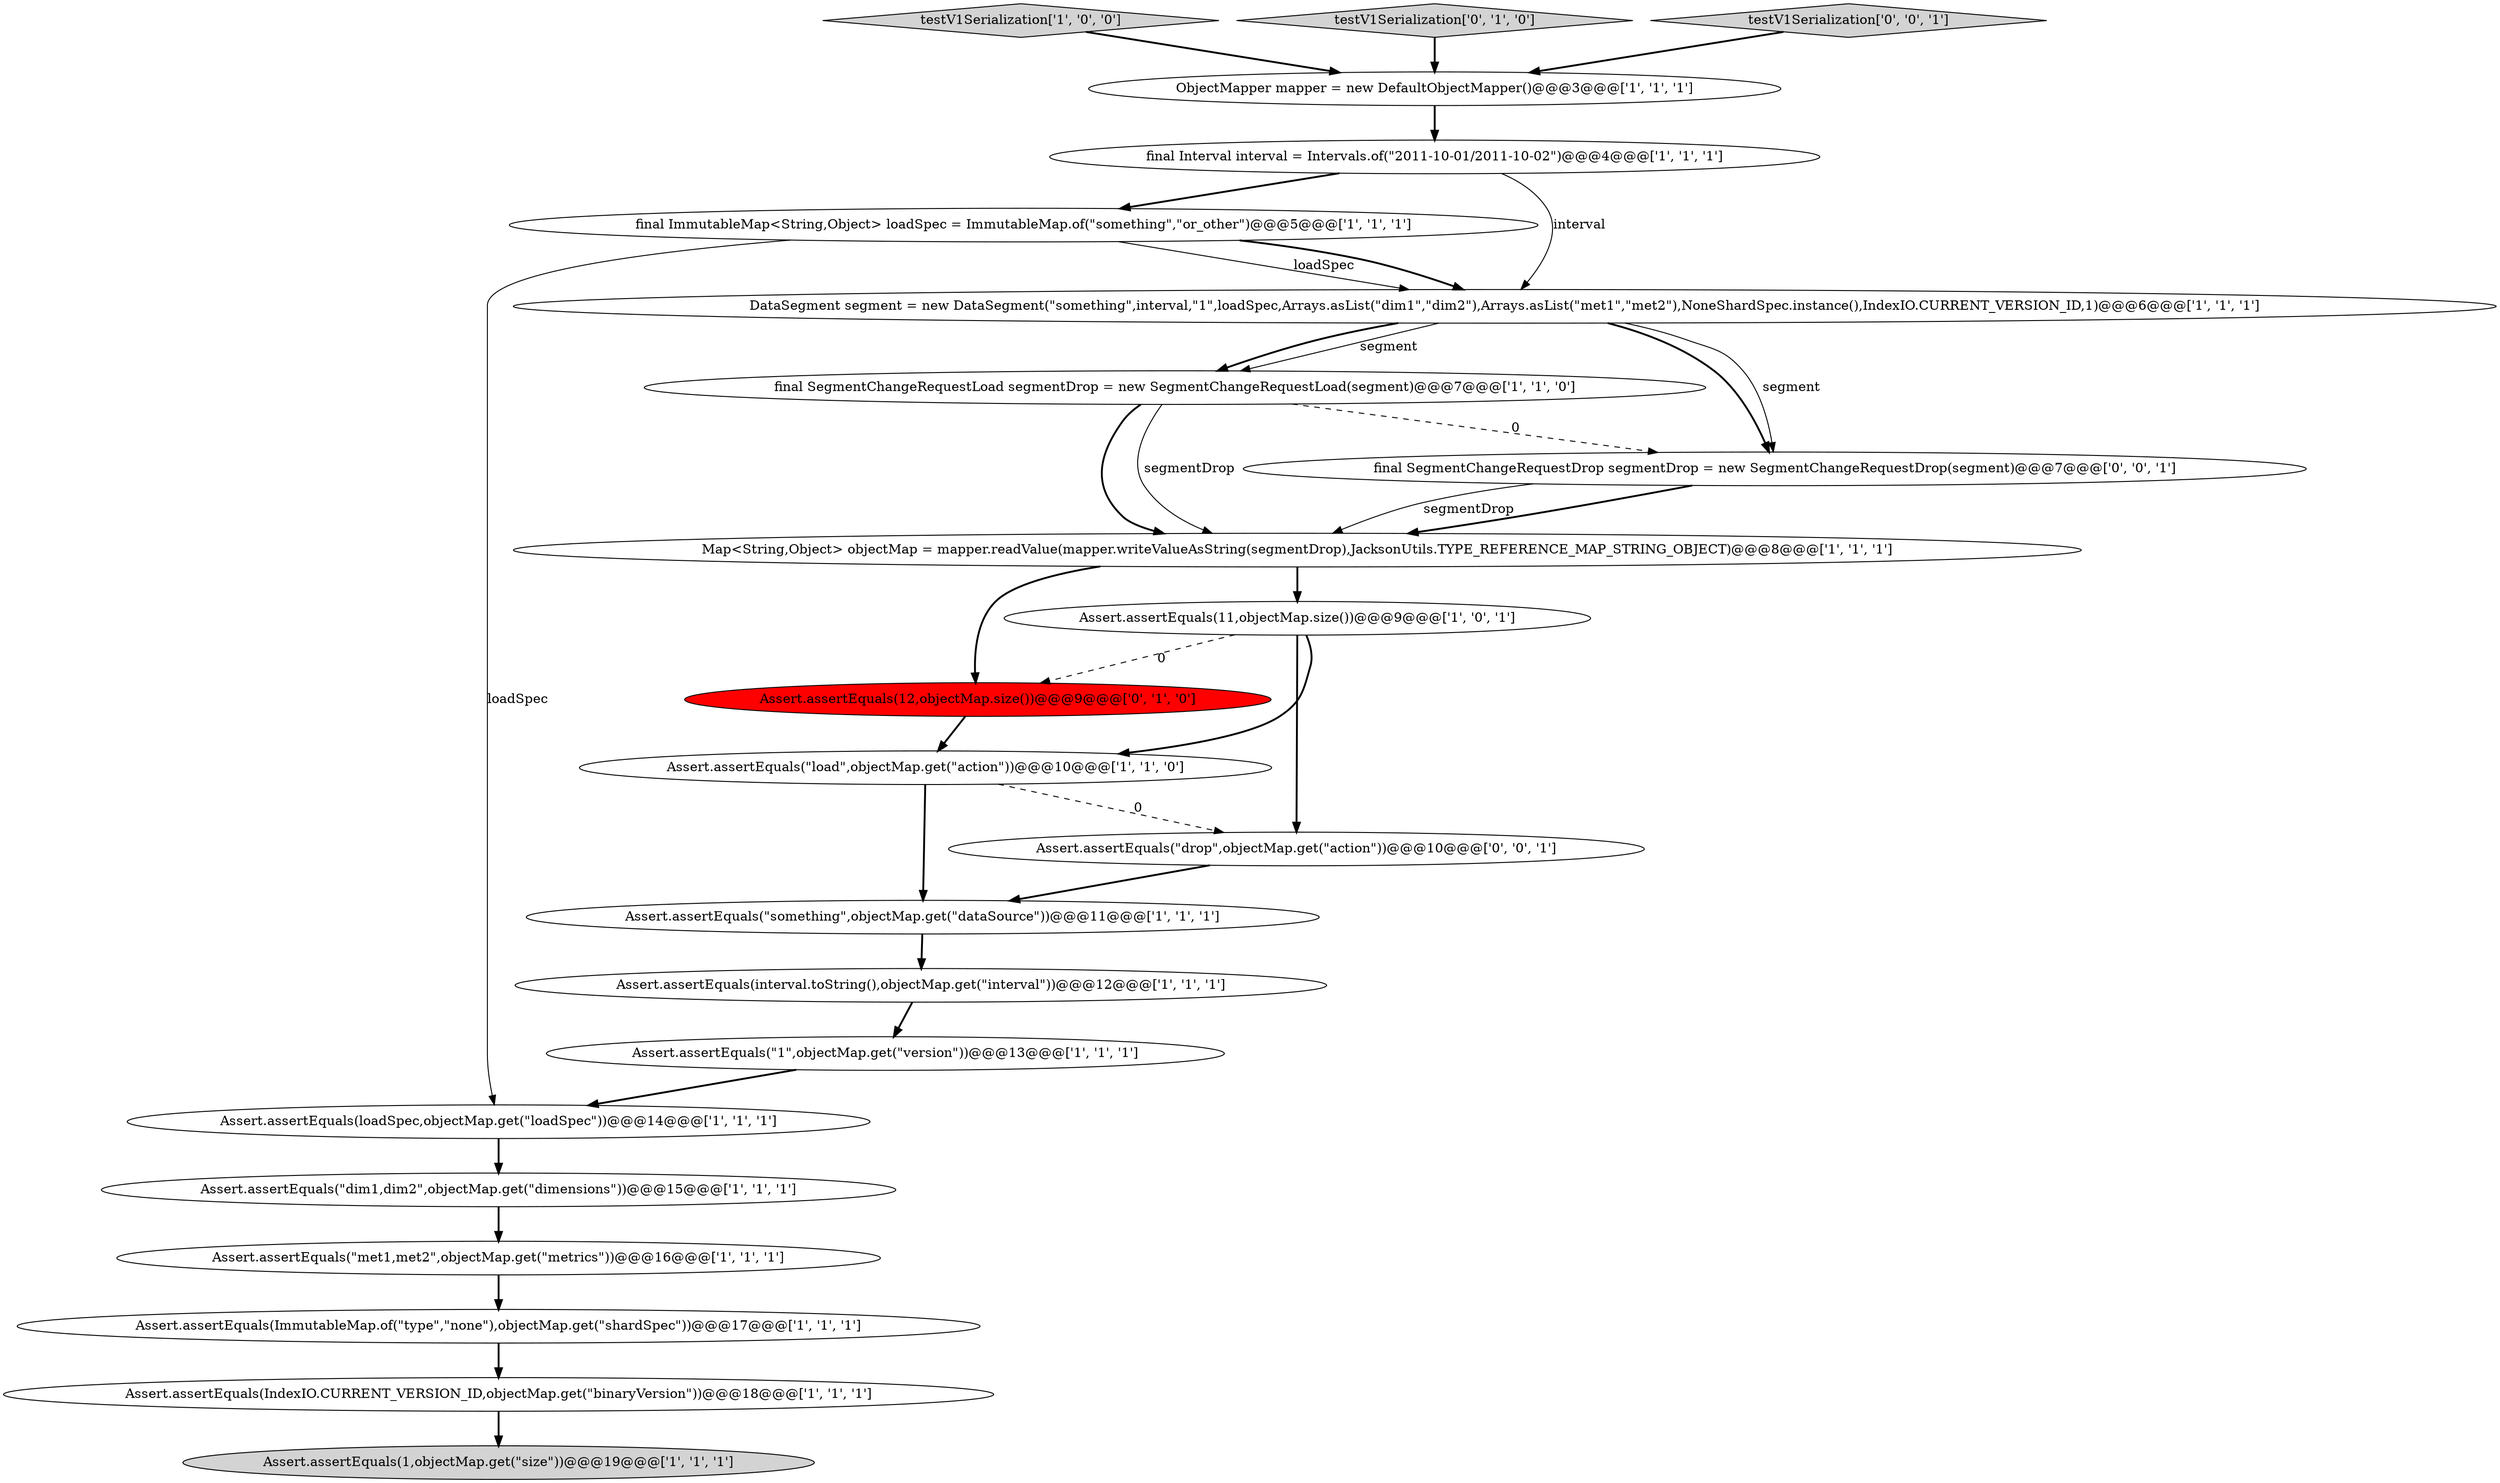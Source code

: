 digraph {
1 [style = filled, label = "ObjectMapper mapper = new DefaultObjectMapper()@@@3@@@['1', '1', '1']", fillcolor = white, shape = ellipse image = "AAA0AAABBB1BBB"];
13 [style = filled, label = "Assert.assertEquals(ImmutableMap.of(\"type\",\"none\"),objectMap.get(\"shardSpec\"))@@@17@@@['1', '1', '1']", fillcolor = white, shape = ellipse image = "AAA0AAABBB1BBB"];
0 [style = filled, label = "testV1Serialization['1', '0', '0']", fillcolor = lightgray, shape = diamond image = "AAA0AAABBB1BBB"];
16 [style = filled, label = "Assert.assertEquals(loadSpec,objectMap.get(\"loadSpec\"))@@@14@@@['1', '1', '1']", fillcolor = white, shape = ellipse image = "AAA0AAABBB1BBB"];
14 [style = filled, label = "Map<String,Object> objectMap = mapper.readValue(mapper.writeValueAsString(segmentDrop),JacksonUtils.TYPE_REFERENCE_MAP_STRING_OBJECT)@@@8@@@['1', '1', '1']", fillcolor = white, shape = ellipse image = "AAA0AAABBB1BBB"];
4 [style = filled, label = "Assert.assertEquals(\"dim1,dim2\",objectMap.get(\"dimensions\"))@@@15@@@['1', '1', '1']", fillcolor = white, shape = ellipse image = "AAA0AAABBB1BBB"];
7 [style = filled, label = "final SegmentChangeRequestLoad segmentDrop = new SegmentChangeRequestLoad(segment)@@@7@@@['1', '1', '0']", fillcolor = white, shape = ellipse image = "AAA0AAABBB1BBB"];
2 [style = filled, label = "Assert.assertEquals(IndexIO.CURRENT_VERSION_ID,objectMap.get(\"binaryVersion\"))@@@18@@@['1', '1', '1']", fillcolor = white, shape = ellipse image = "AAA0AAABBB1BBB"];
6 [style = filled, label = "DataSegment segment = new DataSegment(\"something\",interval,\"1\",loadSpec,Arrays.asList(\"dim1\",\"dim2\"),Arrays.asList(\"met1\",\"met2\"),NoneShardSpec.instance(),IndexIO.CURRENT_VERSION_ID,1)@@@6@@@['1', '1', '1']", fillcolor = white, shape = ellipse image = "AAA0AAABBB1BBB"];
21 [style = filled, label = "final SegmentChangeRequestDrop segmentDrop = new SegmentChangeRequestDrop(segment)@@@7@@@['0', '0', '1']", fillcolor = white, shape = ellipse image = "AAA0AAABBB3BBB"];
12 [style = filled, label = "final ImmutableMap<String,Object> loadSpec = ImmutableMap.of(\"something\",\"or_other\")@@@5@@@['1', '1', '1']", fillcolor = white, shape = ellipse image = "AAA0AAABBB1BBB"];
19 [style = filled, label = "testV1Serialization['0', '1', '0']", fillcolor = lightgray, shape = diamond image = "AAA0AAABBB2BBB"];
10 [style = filled, label = "Assert.assertEquals(\"met1,met2\",objectMap.get(\"metrics\"))@@@16@@@['1', '1', '1']", fillcolor = white, shape = ellipse image = "AAA0AAABBB1BBB"];
5 [style = filled, label = "Assert.assertEquals(1,objectMap.get(\"size\"))@@@19@@@['1', '1', '1']", fillcolor = lightgray, shape = ellipse image = "AAA0AAABBB1BBB"];
15 [style = filled, label = "Assert.assertEquals(11,objectMap.size())@@@9@@@['1', '0', '1']", fillcolor = white, shape = ellipse image = "AAA0AAABBB1BBB"];
3 [style = filled, label = "final Interval interval = Intervals.of(\"2011-10-01/2011-10-02\")@@@4@@@['1', '1', '1']", fillcolor = white, shape = ellipse image = "AAA0AAABBB1BBB"];
9 [style = filled, label = "Assert.assertEquals(\"something\",objectMap.get(\"dataSource\"))@@@11@@@['1', '1', '1']", fillcolor = white, shape = ellipse image = "AAA0AAABBB1BBB"];
11 [style = filled, label = "Assert.assertEquals(\"load\",objectMap.get(\"action\"))@@@10@@@['1', '1', '0']", fillcolor = white, shape = ellipse image = "AAA0AAABBB1BBB"];
18 [style = filled, label = "Assert.assertEquals(12,objectMap.size())@@@9@@@['0', '1', '0']", fillcolor = red, shape = ellipse image = "AAA1AAABBB2BBB"];
22 [style = filled, label = "testV1Serialization['0', '0', '1']", fillcolor = lightgray, shape = diamond image = "AAA0AAABBB3BBB"];
8 [style = filled, label = "Assert.assertEquals(interval.toString(),objectMap.get(\"interval\"))@@@12@@@['1', '1', '1']", fillcolor = white, shape = ellipse image = "AAA0AAABBB1BBB"];
17 [style = filled, label = "Assert.assertEquals(\"1\",objectMap.get(\"version\"))@@@13@@@['1', '1', '1']", fillcolor = white, shape = ellipse image = "AAA0AAABBB1BBB"];
20 [style = filled, label = "Assert.assertEquals(\"drop\",objectMap.get(\"action\"))@@@10@@@['0', '0', '1']", fillcolor = white, shape = ellipse image = "AAA0AAABBB3BBB"];
4->10 [style = bold, label=""];
12->6 [style = solid, label="loadSpec"];
7->21 [style = dashed, label="0"];
11->20 [style = dashed, label="0"];
20->9 [style = bold, label=""];
6->21 [style = bold, label=""];
18->11 [style = bold, label=""];
15->18 [style = dashed, label="0"];
1->3 [style = bold, label=""];
3->12 [style = bold, label=""];
11->9 [style = bold, label=""];
12->6 [style = bold, label=""];
9->8 [style = bold, label=""];
6->21 [style = solid, label="segment"];
7->14 [style = bold, label=""];
8->17 [style = bold, label=""];
19->1 [style = bold, label=""];
15->11 [style = bold, label=""];
10->13 [style = bold, label=""];
0->1 [style = bold, label=""];
15->20 [style = bold, label=""];
21->14 [style = bold, label=""];
14->18 [style = bold, label=""];
14->15 [style = bold, label=""];
6->7 [style = solid, label="segment"];
3->6 [style = solid, label="interval"];
22->1 [style = bold, label=""];
7->14 [style = solid, label="segmentDrop"];
12->16 [style = solid, label="loadSpec"];
16->4 [style = bold, label=""];
6->7 [style = bold, label=""];
21->14 [style = solid, label="segmentDrop"];
17->16 [style = bold, label=""];
2->5 [style = bold, label=""];
13->2 [style = bold, label=""];
}
